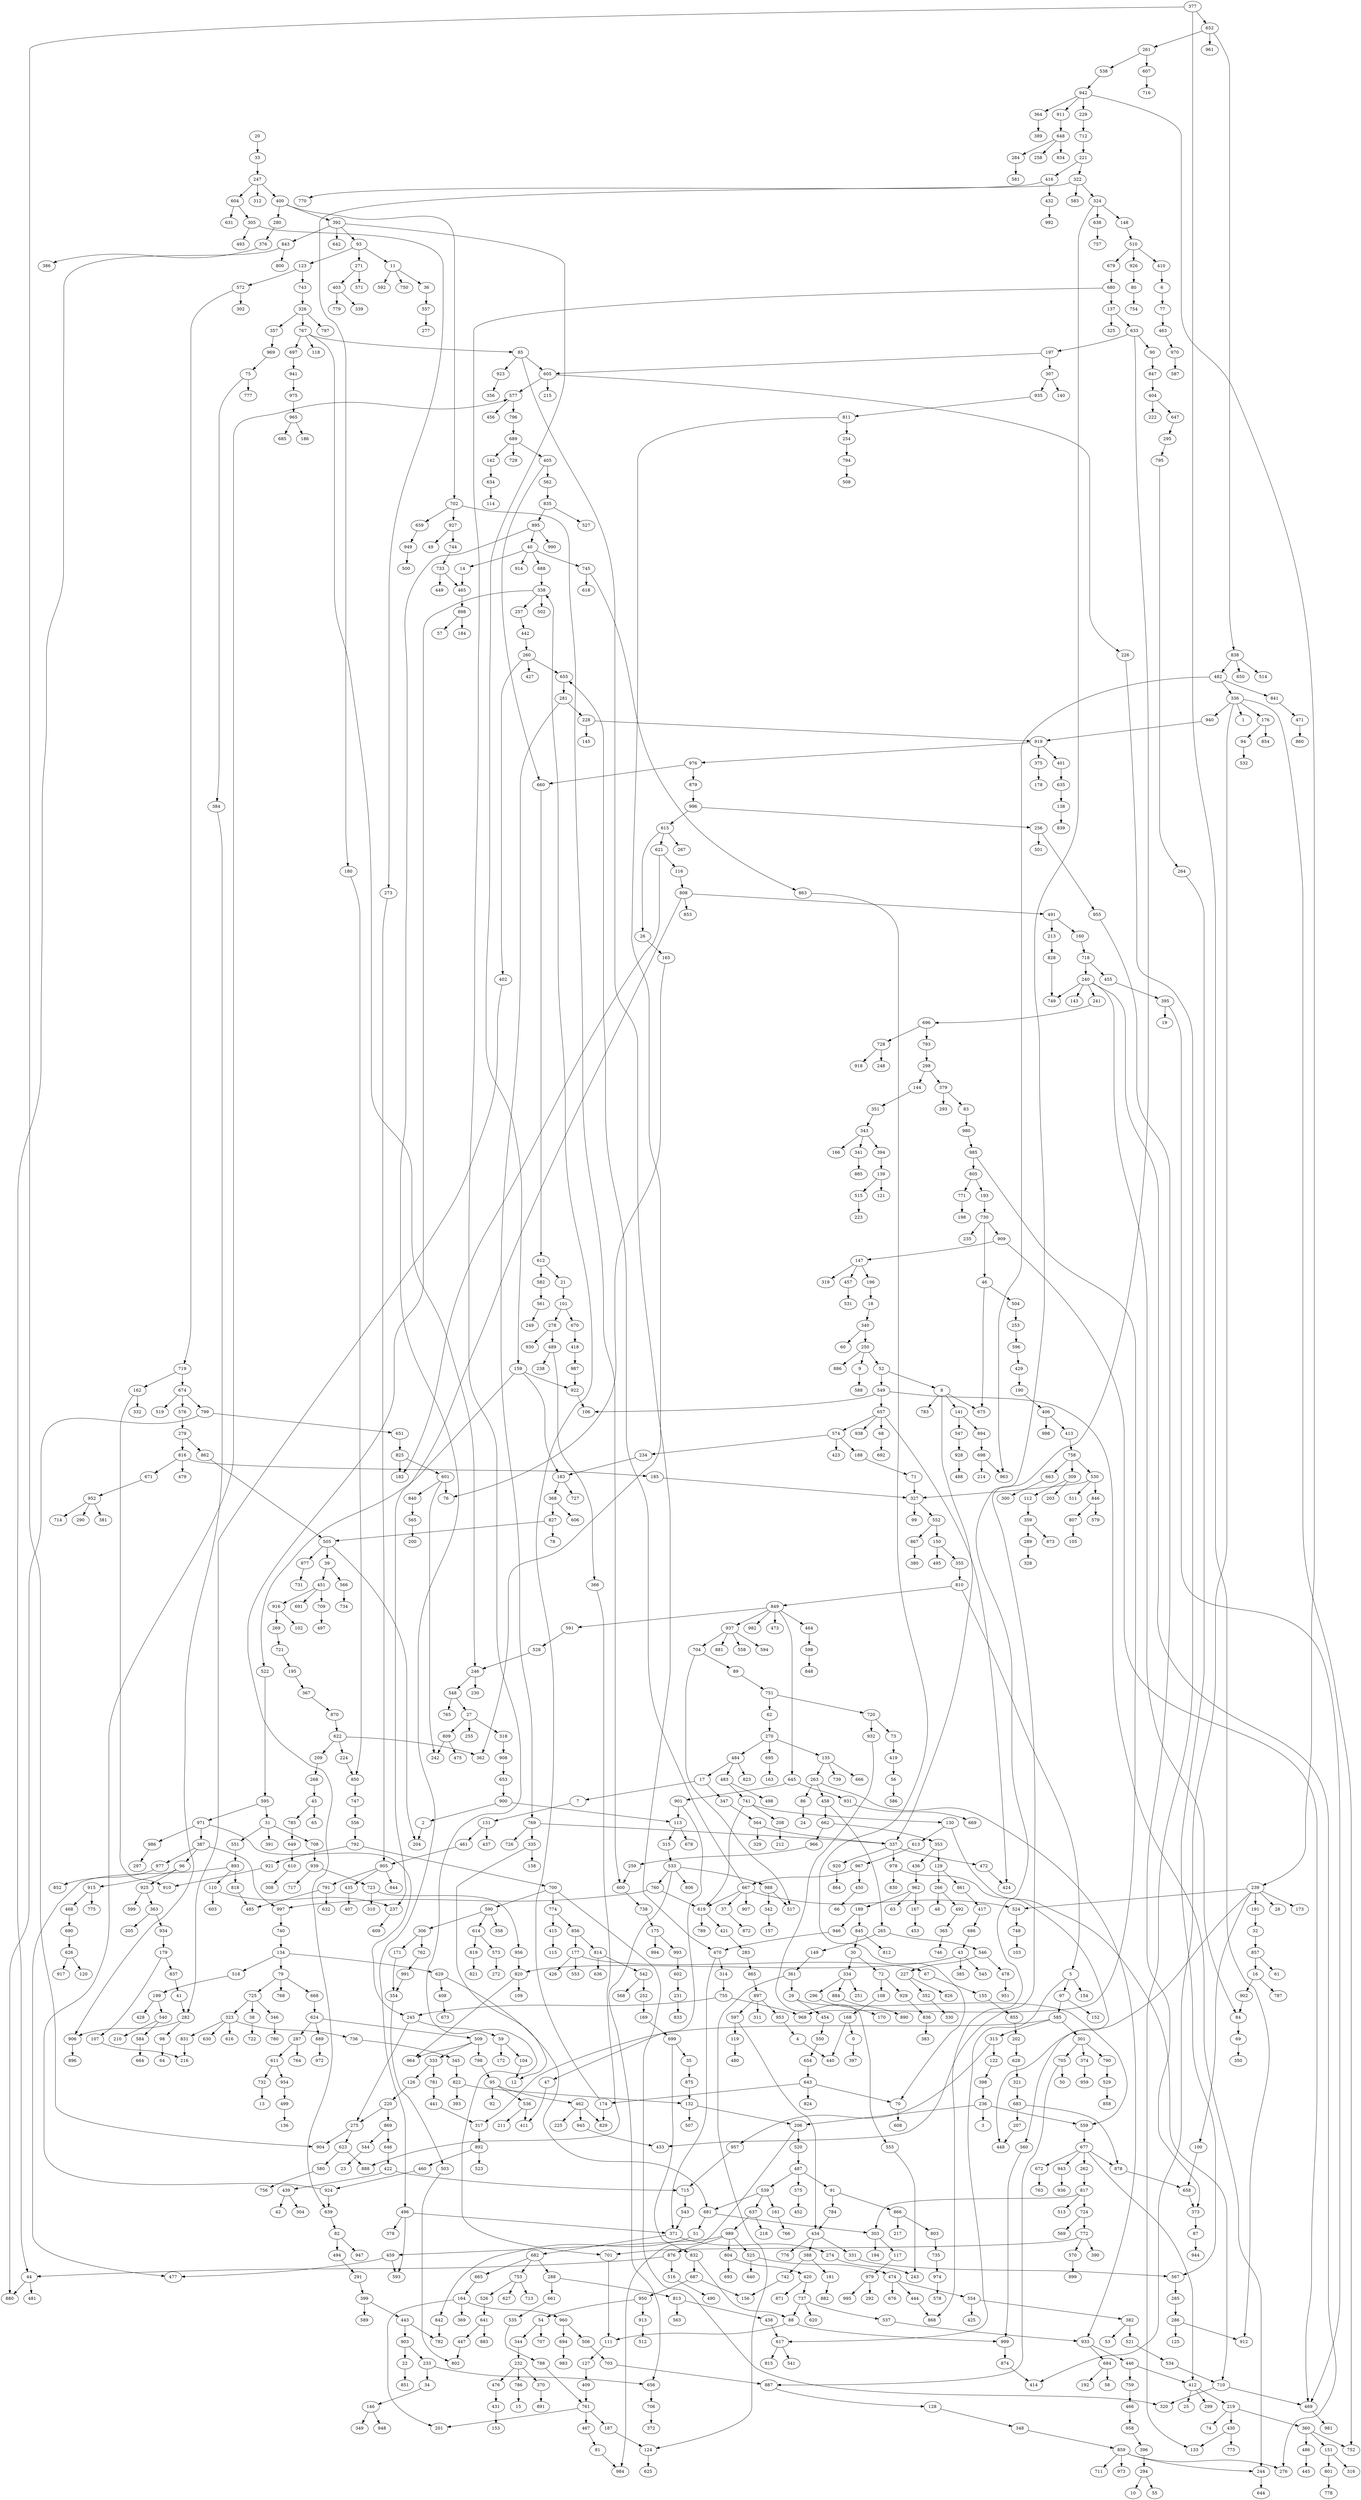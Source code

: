 digraph graphname {  0 -> 397;   2 -> 204;   4 -> 440;   5 -> 97;   5 -> 154;   5 -> 617;   6 -> 77;   7 -> 131;   8 -> 141;   8 -> 337;   8 -> 675;   8 -> 783;   9 -> 588;   11 -> 36;   11 -> 592;   11 -> 750;   14 -> 465;   16 -> 787;   16 -> 902;   17 -> 7;   17 -> 347;   18 -> 340;   20 -> 33;   21 -> 101;   22 -> 851;   26 -> 165;   27 -> 255;   27 -> 318;   27 -> 809;   29 -> 454;   29 -> 559;   30 -> 72;   30 -> 334;   31 -> 391;   31 -> 551;   31 -> 708;   32 -> 857;   33 -> 247;   34 -> 146;   35 -> 875;   36 -> 557;   37 -> 872;   38 -> 722;   39 -> 451;   39 -> 566;   40 -> 14;   40 -> 688;   40 -> 745;   40 -> 914;   41 -> 282;   43 -> 385;   43 -> 545;   43 -> 820;   44 -> 481;   44 -> 880;   45 -> 65;   45 -> 785;   46 -> 504;   46 -> 675;   47 -> 411;   51 -> 842;   52 -> 8;   52 -> 549;   54 -> 344;   54 -> 707;   56 -> 586;   59 -> 104;   59 -> 172;   62 -> 270;   67 -> 155;   68 -> 692;   69 -> 350;   70 -> 608;   71 -> 327;   72 -> 108;   72 -> 929;   73 -> 419;   75 -> 384;   75 -> 777;   77 -> 463;   79 -> 668;   79 -> 725;   79 -> 768;   80 -> 754;   81 -> 984;   82 -> 494;   82 -> 947;   83 -> 980;   84 -> 69;   85 -> 470;   85 -> 605;   85 -> 923;   86 -> 24;   87 -> 944;   88 -> 111;   88 -> 999;   89 -> 751;   90 -> 847;   91 -> 784;   91 -> 866;   93 -> 11;   93 -> 123;   93 -> 271;   94 -> 532;   95 -> 92;   95 -> 462;   95 -> 536;   96 -> 915;   96 -> 925;   97 -> 152;   97 -> 585;   98 -> 64;   100 -> 658;   101 -> 278;   101 -> 670;   104 -> 12;   107 -> 216;   108 -> 168;   110 -> 237;   110 -> 603;   111 -> 127;   112 -> 359;   113 -> 315;   113 -> 678;   116 -> 808;   117 -> 979;   119 -> 480;   122 -> 398;   123 -> 572;   123 -> 743;   124 -> 625;   126 -> 220;   127 -> 409;   128 -> 348;   129 -> 266;   129 -> 861;   130 -> 613;   130 -> 710;   131 -> 437;   131 -> 461;   132 -> 206;   132 -> 507;   134 -> 79;   134 -> 518;   134 -> 629;   135 -> 263;   135 -> 666;   135 -> 739;   137 -> 325;   137 -> 633;   138 -> 839;   139 -> 121;   139 -> 515;   141 -> 547;   141 -> 894;   142 -> 634;   144 -> 351;   146 -> 349;   146 -> 948;   147 -> 196;   147 -> 319;   147 -> 457;   148 -> 510;   149 -> 361;   150 -> 355;   150 -> 495;   151 -> 316;   151 -> 801;   155 -> 855;   159 -> 183;   159 -> 522;   159 -> 922;   160 -> 718;   161 -> 766;   162 -> 332;   162 -> 910;   164 -> 201;   164 -> 369;   164 -> 960;   165 -> 76;   167 -> 453;   168 -> 0;   168 -> 440;   169 -> 699;   171 -> 354;   174 -> 338;   174 -> 829;   175 -> 993;   175 -> 994;   176 -> 94;   176 -> 854;   177 -> 67;   177 -> 426;   177 -> 553;   179 -> 107;   179 -> 837;   180 -> 850;   181 -> 882;   183 -> 368;   183 -> 727;   185 -> 327;   187 -> 124;   188 -> 71;   189 -> 845;   189 -> 946;   190 -> 406;   191 -> 32;   193 -> 730;   195 -> 367;   196 -> 18;   197 -> 307;   197 -> 605;   199 -> 428;   199 -> 540;   202 -> 628;   206 -> 520;   206 -> 984;   207 -> 448;   208 -> 212;   209 -> 268;   213 -> 828;   219 -> 74;   219 -> 360;   219 -> 430;   220 -> 275;   220 -> 869;   221 -> 322;   221 -> 416;   224 -> 850;   226 -> 133;   227 -> 352;   227 -> 826;   228 -> 145;   228 -> 919;   229 -> 712;   231 -> 833;   232 -> 370;   232 -> 476;   232 -> 786;   233 -> 34;   233 -> 656;   234 -> 183;   236 -> 3;   236 -> 206;   236 -> 559;   237 -> 609;   239 -> 28;   239 -> 100;   239 -> 173;   239 -> 191;   239 -> 448;   239 -> 524;   240 -> 84;   240 -> 143;   240 -> 241;   240 -> 276;   240 -> 749;   241 -> 696;   244 -> 644;   245 -> 59;   245 -> 275;   246 -> 230;   246 -> 548;   247 -> 312;   247 -> 400;   247 -> 604;   250 -> 9;   250 -> 52;   250 -> 886;   252 -> 169;   253 -> 596;   254 -> 794;   256 -> 501;   256 -> 955;   257 -> 442;   259 -> 600;   260 -> 402;   260 -> 427;   260 -> 655;   261 -> 538;   261 -> 607;   262 -> 817;   263 -> 86;   263 -> 458;   263 -> 933;   264 -> 567;   265 -> 149;   265 -> 546;   266 -> 48;   266 -> 492;   268 -> 45;   269 -> 721;   270 -> 135;   270 -> 484;   270 -> 695;   271 -> 403;   271 -> 571;   273 -> 905;   274 -> 243;   275 -> 623;   275 -> 904;   278 -> 489;   278 -> 930;   279 -> 816;   279 -> 862;   280 -> 376;   281 -> 228;   281 -> 769;   282 -> 98;   282 -> 906;   283 -> 865;   284 -> 581;   285 -> 286;   286 -> 125;   286 -> 912;   287 -> 611;   287 -> 764;   288 -> 661;   288 -> 813;   289 -> 328;   291 -> 399;   294 -> 10;   294 -> 55;   295 -> 795;   296 -> 170;   298 -> 144;   298 -> 379;   301 -> 374;   301 -> 705;   301 -> 790;   303 -> 117;   303 -> 194;   305 -> 273;   305 -> 493;   306 -> 171;   306 -> 762;   307 -> 140;   307 -> 935;   309 -> 112;   309 -> 203;   313 -> 122;   313 -> 957;   314 -> 755;   315 -> 533;   317 -> 892;   318 -> 908;   321 -> 683;   322 -> 180;   322 -> 324;   322 -> 583;   323 -> 616;   323 -> 630;   323 -> 736;   323 -> 831;   324 -> 148;   324 -> 638;   324 -> 868;   326 -> 357;   326 -> 767;   326 -> 797;   327 -> 99;   327 -> 552;   331 -> 567;   333 -> 126;   333 -> 781;   334 -> 251;   334 -> 296;   334 -> 884;   335 -> 12;   335 -> 158;   336 -> 1;   336 -> 176;   336 -> 414;   336 -> 752;   336 -> 940;   337 -> 472;   337 -> 920;   337 -> 978;   338 -> 257;   338 -> 502;   338 -> 639;   340 -> 60;   340 -> 250;   341 -> 885;   342 -> 157;   343 -> 166;   343 -> 341;   343 -> 394;   344 -> 232;   345 -> 822;   346 -> 780;   347 -> 564;   348 -> 859;   351 -> 343;   352 -> 330;   353 -> 129;   353 -> 436;   354 -> 503;   355 -> 810;   357 -> 969;   359 -> 289;   359 -> 873;   360 -> 151;   360 -> 486;   360 -> 752;   361 -> 29;   361 -> 124;   363 -> 205;   363 -> 934;   364 -> 389;   365 -> 746;   366 -> 888;   367 -> 870;   368 -> 606;   368 -> 827;   370 -> 891;   371 -> 274;   371 -> 682;   373 -> 87;   374 -> 959;   375 -> 178;   376 -> 386;   377 -> 652;   377 -> 904;   377 -> 912;   379 -> 83;   379 -> 293;   382 -> 53;   382 -> 521;   384 -> 906;   387 -> 96;   387 -> 977;   387 -> 997;   388 -> 181;   388 -> 742;   392 -> 93;   392 -> 159;   392 -> 642;   392 -> 843;   394 -> 139;   395 -> 19;   395 -> 469;   396 -> 294;   398 -> 236;   399 -> 443;   399 -> 589;   400 -> 280;   400 -> 392;   400 -> 702;   401 -> 635;   402 -> 282;   403 -> 339;   403 -> 779;   404 -> 222;   404 -> 647;   405 -> 562;   405 -> 660;   406 -> 413;   406 -> 998;   408 -> 673;   409 -> 761;   410 -> 6;   412 -> 25;   412 -> 219;   412 -> 299;   413 -> 758;   415 -> 115;   416 -> 432;   416 -> 770;   417 -> 686;   418 -> 987;   419 -> 56;   420 -> 737;   420 -> 871;   421 -> 283;   422 -> 439;   422 -> 715;   429 -> 190;   430 -> 133;   430 -> 773;   431 -> 153;   432 -> 992;   434 -> 331;   434 -> 388;   434 -> 776;   435 -> 407;   436 -> 962;   438 -> 617;   439 -> 42;   439 -> 304;   441 -> 317;   442 -> 260;   443 -> 782;   443 -> 903;   444 -> 868;   446 -> 412;   446 -> 759;   447 -> 802;   450 -> 66;   451 -> 691;   451 -> 709;   451 -> 916;   454 -> 550;   455 -> 395;   457 -> 531;   458 -> 265;   458 -> 662;   459 -> 477;   459 -> 593;   460 -> 924;   461 -> 905;   462 -> 225;   462 -> 829;   462 -> 945;   463 -> 970;   464 -> 598;   465 -> 898;   466 -> 958;   467 -> 81;   468 -> 690;   469 -> 981;   470 -> 314;   470 -> 371;   471 -> 860;   472 -> 424;   474 -> 444;   474 -> 554;   474 -> 676;   476 -> 431;   478 -> 951;   482 -> 336;   482 -> 841;   482 -> 963;   483 -> 498;   483 -> 741;   484 -> 17;   484 -> 483;   484 -> 823;   486 -> 445;   487 -> 91;   487 -> 539;   487 -> 575;   489 -> 238;   489 -> 366;   491 -> 160;   491 -> 213;   492 -> 365;   494 -> 291;   496 -> 371;   496 -> 378;   496 -> 593;   499 -> 136;   503 -> 802;   504 -> 253;   505 -> 39;   505 -> 204;   505 -> 877;   506 -> 703;   509 -> 333;   509 -> 798;   509 -> 964;   510 -> 410;   510 -> 679;   510 -> 926;   515 -> 223;   516 -> 490;   518 -> 199;   520 -> 487;   521 -> 534;   522 -> 595;   524 -> 748;   525 -> 474;   525 -> 640;   526 -> 641;   528 -> 246;   529 -> 858;   530 -> 327;   530 -> 511;   530 -> 846;   533 -> 656;   533 -> 760;   533 -> 806;   533 -> 988;   534 -> 710;   535 -> 788;   536 -> 211;   536 -> 411;   537 -> 933;   538 -> 942;   539 -> 161;   539 -> 637;   539 -> 681;   540 -> 210;   540 -> 584;   542 -> 252;   542 -> 568;   543 -> 371;   544 -> 23;   546 -> 227;   546 -> 478;   547 -> 928;   548 -> 27;   548 -> 765;   549 -> 106;   549 -> 244;   549 -> 657;   550 -> 654;   551 -> 893;   552 -> 150;   552 -> 867;   554 -> 382;   554 -> 425;   555 -> 243;   556 -> 792;   557 -> 277;   559 -> 677;   560 -> 999;   561 -> 249;   562 -> 835;   564 -> 329;   564 -> 337;   565 -> 200;   566 -> 734;   567 -> 285;   570 -> 899;   572 -> 302;   572 -> 719;   573 -> 272;   574 -> 188;   574 -> 234;   574 -> 423;   575 -> 452;   576 -> 279;   577 -> 456;   577 -> 796;   580 -> 756;   582 -> 561;   584 -> 664;   585 -> 301;   585 -> 313;   585 -> 317;   590 -> 306;   590 -> 358;   590 -> 614;   591 -> 528;   595 -> 31;   595 -> 971;   596 -> 429;   597 -> 119;   597 -> 434;   598 -> 848;   600 -> 738;   601 -> 76;   601 -> 242;   601 -> 840;   602 -> 231;   604 -> 305;   604 -> 631;   605 -> 215;   605 -> 226;   605 -> 577;   607 -> 716;   610 -> 308;   611 -> 732;   611 -> 954;   612 -> 21;   612 -> 582;   613 -> 967;   614 -> 573;   614 -> 819;   615 -> 26;   615 -> 267;   615 -> 621;   617 -> 541;   617 -> 815;   619 -> 421;   619 -> 789;   621 -> 116;   621 -> 182;   622 -> 209;   622 -> 224;   622 -> 362;   623 -> 580;   623 -> 888;   624 -> 287;   624 -> 509;   624 -> 889;   626 -> 120;   626 -> 917;   628 -> 321;   629 -> 408;   629 -> 681;   633 -> 90;   633 -> 197;   633 -> 433;   634 -> 114;   635 -> 138;   637 -> 218;   637 -> 989;   638 -> 757;   639 -> 82;   641 -> 447;   641 -> 883;   643 -> 70;   643 -> 174;   643 -> 824;   645 -> 901;   645 -> 931;   646 -> 422;   647 -> 295;   648 -> 258;   648 -> 284;   648 -> 834;   649 -> 610;   651 -> 825;   652 -> 261;   652 -> 838;   652 -> 961;   653 -> 900;   654 -> 643;   655 -> 281;   656 -> 706;   657 -> 68;   657 -> 424;   657 -> 574;   657 -> 938;   658 -> 373;   659 -> 949;   660 -> 612;   661 -> 535;   662 -> 353;   662 -> 966;   663 -> 300;   665 -> 164;   667 -> 37;   667 -> 524;   667 -> 619;   667 -> 655;   667 -> 907;   668 -> 624;   670 -> 418;   671 -> 952;   672 -> 763;   674 -> 519;   674 -> 576;   674 -> 799;   677 -> 262;   677 -> 412;   677 -> 672;   677 -> 878;   677 -> 943;   679 -> 680;   680 -> 137;   680 -> 701;   681 -> 51;   681 -> 303;   682 -> 288;   682 -> 665;   682 -> 753;   683 -> 207;   683 -> 878;   684 -> 58;   684 -> 192;   686 -> 43;   687 -> 156;   687 -> 950;   688 -> 338;   689 -> 142;   689 -> 405;   689 -> 729;   690 -> 626;   694 -> 983;   695 -> 163;   696 -> 728;   696 -> 793;   697 -> 941;   698 -> 214;   698 -> 963;   699 -> 35;   699 -> 832;   700 -> 320;   700 -> 590;   700 -> 774;   701 -> 111;   702 -> 600;   702 -> 659;   702 -> 927;   703 -> 887;   704 -> 89;   704 -> 517;   705 -> 50;   705 -> 887;   706 -> 372;   708 -> 939;   709 -> 497;   710 -> 320;   710 -> 469;   712 -> 221;   715 -> 543;   718 -> 240;   718 -> 455;   719 -> 162;   719 -> 674;   720 -> 73;   720 -> 932;   721 -> 195;   723 -> 310;   723 -> 956;   724 -> 569;   724 -> 772;   725 -> 38;   725 -> 323;   725 -> 346;   728 -> 248;   728 -> 918;   730 -> 46;   730 -> 235;   730 -> 909;   732 -> 13;   733 -> 449;   733 -> 465;   735 -> 974;   736 -> 345;   737 -> 88;   737 -> 537;   737 -> 620;   738 -> 175;   740 -> 134;   741 -> 130;   741 -> 208;   741 -> 619;   742 -> 156;   743 -> 326;   744 -> 733;   745 -> 618;   745 -> 863;   747 -> 556;   748 -> 103;   751 -> 62;   751 -> 720;   753 -> 526;   753 -> 627;   753 -> 713;   755 -> 245;   755 -> 968;   758 -> 309;   758 -> 530;   758 -> 663;   759 -> 466;   760 -> 619;   760 -> 997;   761 -> 187;   761 -> 201;   761 -> 467;   762 -> 991;   767 -> 85;   767 -> 118;   767 -> 246;   767 -> 697;   769 -> 335;   769 -> 337;   769 -> 726;   771 -> 198;   772 -> 390;   772 -> 570;   772 -> 701;   774 -> 415;   774 -> 856;   781 -> 441;   784 -> 434;   785 -> 649;   786 -> 15;   788 -> 761;   790 -> 529;   791 -> 485;   791 -> 632;   792 -> 700;   792 -> 921;   793 -> 298;   794 -> 508;   795 -> 264;   796 -> 689;   798 -> 95;   799 -> 651;   799 -> 880;   801 -> 778;   803 -> 735;   804 -> 420;   804 -> 693;   805 -> 193;   805 -> 771;   807 -> 105;   808 -> 237;   808 -> 491;   808 -> 853;   809 -> 242;   809 -> 475;   810 -> 5;   810 -> 849;   811 -> 254;   811 -> 362;   813 -> 438;   813 -> 563;   814 -> 542;   814 -> 636;   816 -> 185;   816 -> 479;   816 -> 671;   817 -> 303;   817 -> 513;   817 -> 724;   818 -> 485;   819 -> 821;   820 -> 109;   820 -> 964;   822 -> 132;   822 -> 393;   825 -> 182;   825 -> 601;   827 -> 78;   827 -> 505;   828 -> 749;   831 -> 216;   832 -> 88;   832 -> 687;   835 -> 527;   835 -> 895;   836 -> 383;   837 -> 41;   838 -> 482;   838 -> 514;   838 -> 650;   840 -> 565;   841 -> 471;   842 -> 782;   843 -> 44;   843 -> 800;   845 -> 30;   845 -> 812;   846 -> 579;   846 -> 807;   847 -> 404;   849 -> 464;   849 -> 473;   849 -> 591;   849 -> 645;   849 -> 937;   849 -> 982;   850 -> 747;   855 -> 202;   856 -> 177;   856 -> 814;   857 -> 16;   857 -> 61;   859 -> 244;   859 -> 276;   859 -> 711;   859 -> 973;   861 -> 417;   862 -> 505;   863 -> 70;   865 -> 897;   866 -> 217;   866 -> 803;   867 -> 380;   869 -> 544;   869 -> 646;   870 -> 622;   874 -> 414;   875 -> 132;   876 -> 44;   876 -> 516;   877 -> 731;   878 -> 658;   879 -> 996;   884 -> 890;   887 -> 128;   889 -> 972;   892 -> 460;   892 -> 523;   893 -> 110;   893 -> 477;   893 -> 818;   894 -> 698;   895 -> 40;   895 -> 496;   895 -> 990;   897 -> 311;   897 -> 597;   897 -> 953;   898 -> 57;   898 -> 184;   900 -> 2;   900 -> 113;   901 -> 47;   901 -> 113;   902 -> 84;   903 -> 22;   903 -> 233;   905 -> 435;   905 -> 791;   905 -> 844;   906 -> 896;   908 -> 653;   909 -> 147;   909 -> 469;   911 -> 648;   913 -> 512;   915 -> 468;   915 -> 775;   916 -> 102;   916 -> 269;   919 -> 375;   919 -> 401;   919 -> 976;   920 -> 864;   921 -> 910;   922 -> 106;   923 -> 356;   924 -> 577;   924 -> 639;   925 -> 363;   925 -> 599;   926 -> 80;   927 -> 49;   927 -> 744;   928 -> 488;   929 -> 836;   931 -> 669;   932 -> 555;   933 -> 446;   933 -> 684;   934 -> 179;   935 -> 811;   937 -> 558;   937 -> 594;   937 -> 704;   937 -> 881;   939 -> 717;   939 -> 723;   940 -> 919;   941 -> 975;   942 -> 229;   942 -> 239;   942 -> 364;   942 -> 911;   943 -> 936;   945 -> 433;   946 -> 470;   949 -> 500;   950 -> 54;   950 -> 913;   952 -> 290;   952 -> 381;   952 -> 714;   953 -> 4;   954 -> 499;   955 -> 373;   956 -> 820;   957 -> 715;   958 -> 396;   960 -> 506;   960 -> 694;   962 -> 63;   962 -> 167;   962 -> 189;   965 -> 186;   965 -> 685;   966 -> 259;   967 -> 450;   967 -> 667;   969 -> 75;   970 -> 587;   971 -> 245;   971 -> 387;   971 -> 986;   974 -> 578;   975 -> 965;   976 -> 660;   976 -> 879;   977 -> 852;   978 -> 560;   978 -> 830;   979 -> 292;   979 -> 995;   980 -> 985;   985 -> 805;   985 -> 968;   986 -> 297;   987 -> 922;   988 -> 342;   988 -> 517;   989 -> 459;   989 -> 525;   989 -> 804;   989 -> 876;   991 -> 354;   993 -> 602;   996 -> 256;   996 -> 615;   997 -> 740;   999 -> 874 }

